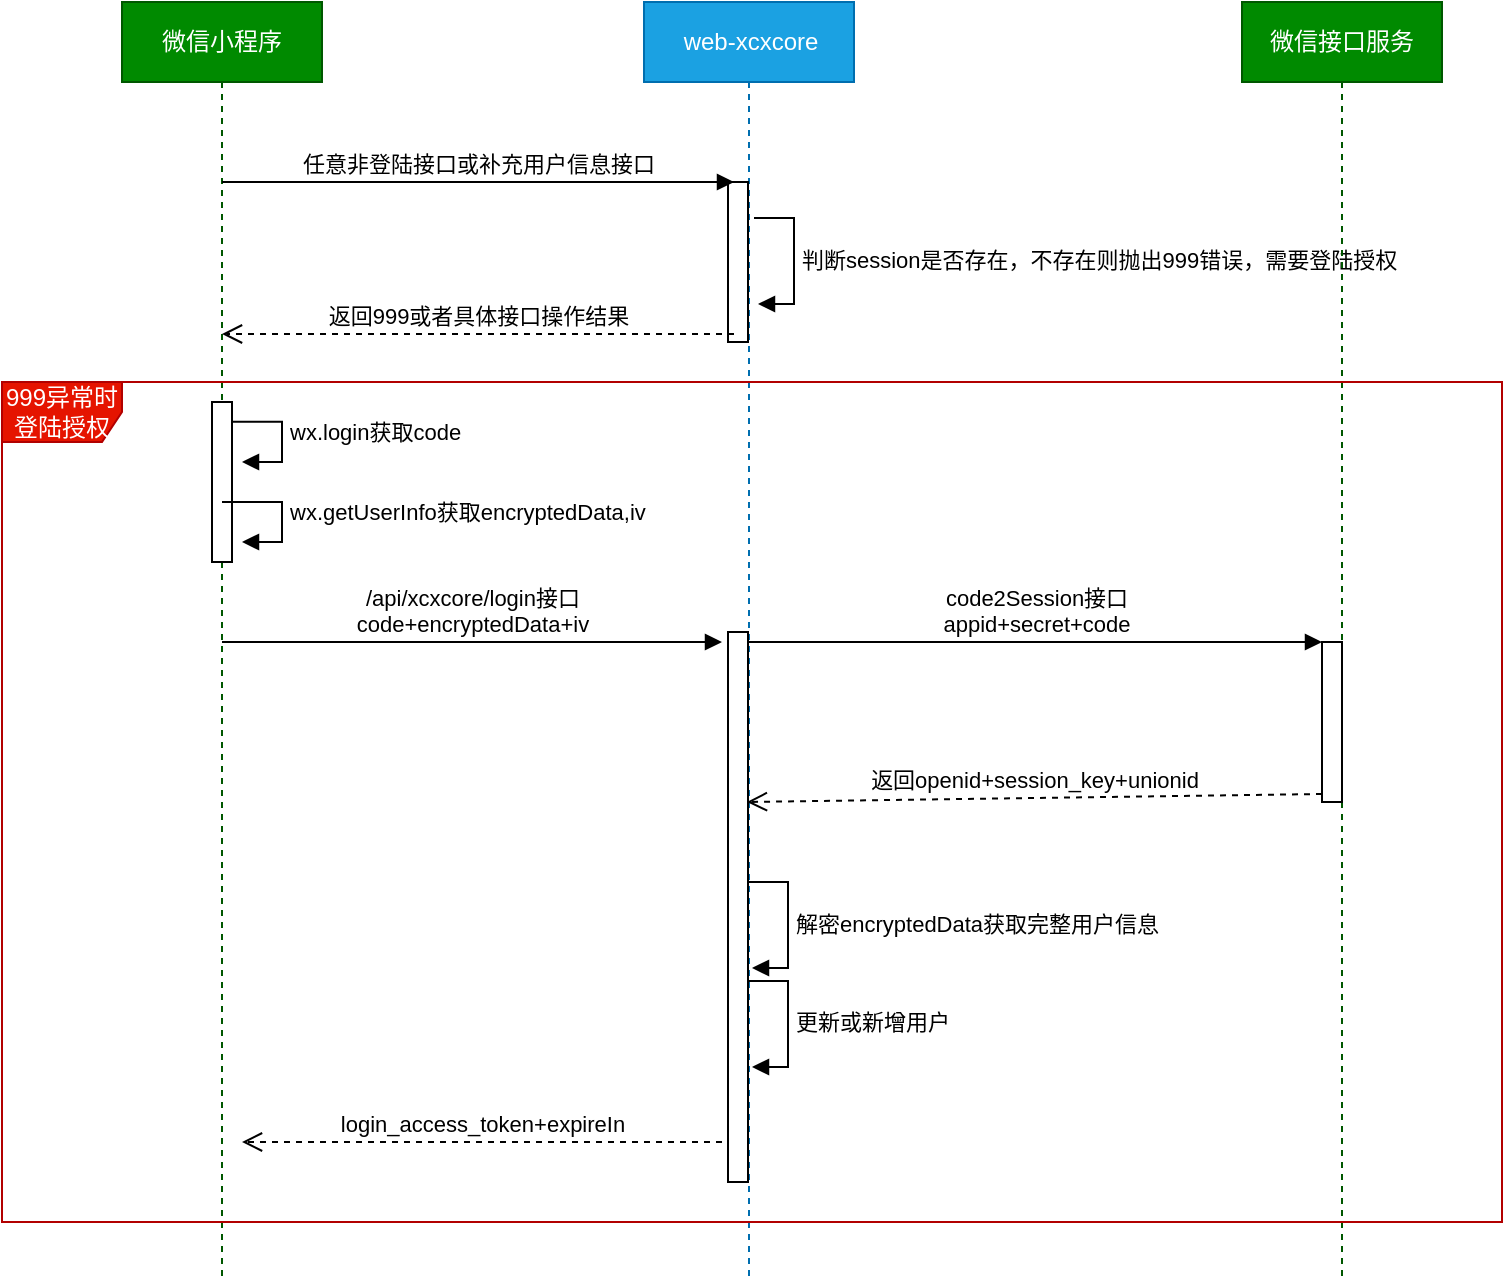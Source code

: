 <mxfile version="10.8.0" type="github"><diagram id="h-ftCqc_hA9Ab2UJXIiq" name="第 1 页"><mxGraphModel dx="1010" dy="587" grid="1" gridSize="10" guides="1" tooltips="1" connect="1" arrows="1" fold="1" page="1" pageScale="1" pageWidth="827" pageHeight="1169" math="0" shadow="0"><root><mxCell id="0"/><mxCell id="1" parent="0"/><mxCell id="wVync0fFD9KZl1udhr5a-1" value="微信小程序" style="shape=umlLifeline;perimeter=lifelinePerimeter;whiteSpace=wrap;html=1;container=1;collapsible=0;recursiveResize=0;outlineConnect=0;fillColor=#008a00;strokeColor=#005700;fontColor=#ffffff;" parent="1" vertex="1"><mxGeometry x="100" y="30" width="100" height="640" as="geometry"/></mxCell><mxCell id="wVync0fFD9KZl1udhr5a-33" value="wx.login获取code" style="edgeStyle=orthogonalEdgeStyle;html=1;align=left;spacingLeft=2;endArrow=block;rounded=0;entryX=1;entryY=0;exitX=0.5;exitY=0.328;exitDx=0;exitDy=0;exitPerimeter=0;" parent="wVync0fFD9KZl1udhr5a-1" source="wVync0fFD9KZl1udhr5a-1" edge="1"><mxGeometry relative="1" as="geometry"><mxPoint x="55" y="210" as="sourcePoint"/><Array as="points"><mxPoint x="80" y="210"/><mxPoint x="80" y="230"/></Array><mxPoint x="60" y="230" as="targetPoint"/></mxGeometry></mxCell><mxCell id="wVync0fFD9KZl1udhr5a-38" value="" style="html=1;points=[];perimeter=orthogonalPerimeter;" parent="wVync0fFD9KZl1udhr5a-1" vertex="1"><mxGeometry x="45" y="200" width="10" height="80" as="geometry"/></mxCell><mxCell id="wVync0fFD9KZl1udhr5a-36" value="&lt;div&gt;/api/xcxcore/login接口&lt;/div&gt;&lt;div&gt;code+encryptedData+iv&lt;/div&gt;" style="html=1;verticalAlign=bottom;endArrow=block;" parent="wVync0fFD9KZl1udhr5a-1" edge="1"><mxGeometry width="80" relative="1" as="geometry"><mxPoint x="50" y="320" as="sourcePoint"/><mxPoint x="300" y="320" as="targetPoint"/></mxGeometry></mxCell><mxCell id="wVync0fFD9KZl1udhr5a-2" value="web-xcxcore" style="html=1;points=[];perimeter=orthogonalPerimeter;shape=umlLifeline;participant=label;fontFamily=Helvetica;fontSize=12;fontColor=#ffffff;align=center;strokeColor=#006EAF;fillColor=#1ba1e2;recursiveResize=0;container=1;collapsible=0;" parent="1" vertex="1"><mxGeometry x="361" y="30" width="105" height="640" as="geometry"/></mxCell><mxCell id="wVync0fFD9KZl1udhr5a-31" value="判断session是否存在，不存在则抛出999错误，需要登陆授权" style="edgeStyle=orthogonalEdgeStyle;html=1;align=left;spacingLeft=2;endArrow=block;rounded=0;entryX=1.2;entryY=0.758;entryDx=0;entryDy=0;entryPerimeter=0;" parent="wVync0fFD9KZl1udhr5a-2" edge="1"><mxGeometry relative="1" as="geometry"><mxPoint x="55" y="108" as="sourcePoint"/><Array as="points"><mxPoint x="75" y="108"/><mxPoint x="75" y="151"/></Array><mxPoint x="57" y="151" as="targetPoint"/></mxGeometry></mxCell><mxCell id="wVync0fFD9KZl1udhr5a-37" value="" style="html=1;points=[];perimeter=orthogonalPerimeter;" parent="wVync0fFD9KZl1udhr5a-2" vertex="1"><mxGeometry x="42" y="90" width="10" height="80" as="geometry"/></mxCell><mxCell id="wVync0fFD9KZl1udhr5a-39" value="" style="html=1;points=[];perimeter=orthogonalPerimeter;" parent="wVync0fFD9KZl1udhr5a-2" vertex="1"><mxGeometry x="42" y="315" width="10" height="275" as="geometry"/></mxCell><mxCell id="wVync0fFD9KZl1udhr5a-6" value="微信接口服务" style="shape=umlLifeline;perimeter=lifelinePerimeter;whiteSpace=wrap;html=1;container=1;collapsible=0;recursiveResize=0;outlineConnect=0;fillColor=#008a00;strokeColor=#005700;fontColor=#ffffff;" parent="1" vertex="1"><mxGeometry x="660" y="30" width="100" height="640" as="geometry"/></mxCell><mxCell id="wVync0fFD9KZl1udhr5a-19" value="任意非登陆接口或补充用户信息接口" style="html=1;verticalAlign=bottom;endArrow=block;entryX=0;entryY=0;" parent="1" source="wVync0fFD9KZl1udhr5a-1" edge="1"><mxGeometry relative="1" as="geometry"><mxPoint x="338" y="120" as="sourcePoint"/><mxPoint x="406" y="120" as="targetPoint"/></mxGeometry></mxCell><mxCell id="wVync0fFD9KZl1udhr5a-20" value="返回999或者具体接口操作结果" style="html=1;verticalAlign=bottom;endArrow=open;dashed=1;endSize=8;exitX=0;exitY=0.95;" parent="1" target="wVync0fFD9KZl1udhr5a-1" edge="1"><mxGeometry relative="1" as="geometry"><mxPoint x="338" y="196" as="targetPoint"/><mxPoint x="406" y="196" as="sourcePoint"/></mxGeometry></mxCell><mxCell id="wVync0fFD9KZl1udhr5a-35" value="wx.getUserInfo获取encryptedData,iv" style="edgeStyle=orthogonalEdgeStyle;html=1;align=left;spacingLeft=2;endArrow=block;rounded=0;entryX=1;entryY=0;" parent="1" edge="1"><mxGeometry relative="1" as="geometry"><mxPoint x="150" y="280" as="sourcePoint"/><Array as="points"><mxPoint x="180" y="280"/><mxPoint x="180" y="300"/></Array><mxPoint x="160" y="300" as="targetPoint"/></mxGeometry></mxCell><mxCell id="wVync0fFD9KZl1udhr5a-40" value="login_access_token+expireIn" style="html=1;verticalAlign=bottom;endArrow=open;dashed=1;endSize=8;" parent="1" edge="1"><mxGeometry relative="1" as="geometry"><mxPoint x="400" y="600" as="sourcePoint"/><mxPoint x="160" y="600" as="targetPoint"/><Array as="points"/></mxGeometry></mxCell><mxCell id="wVync0fFD9KZl1udhr5a-43" value="" style="html=1;points=[];perimeter=orthogonalPerimeter;" parent="1" vertex="1"><mxGeometry x="700" y="350" width="10" height="80" as="geometry"/></mxCell><mxCell id="wVync0fFD9KZl1udhr5a-44" value="&lt;div&gt;code2Session接口&lt;/div&gt;&lt;div&gt;appid+secret+code&lt;/div&gt;" style="html=1;verticalAlign=bottom;endArrow=block;entryX=0;entryY=0;" parent="1" source="wVync0fFD9KZl1udhr5a-39" target="wVync0fFD9KZl1udhr5a-43" edge="1"><mxGeometry relative="1" as="geometry"><mxPoint x="630" y="350" as="sourcePoint"/></mxGeometry></mxCell><mxCell id="wVync0fFD9KZl1udhr5a-45" value="返回openid+session_key+unionid" style="html=1;verticalAlign=bottom;endArrow=open;dashed=1;endSize=8;exitX=0;exitY=0.95;entryX=0.49;entryY=0.625;entryDx=0;entryDy=0;entryPerimeter=0;" parent="1" source="wVync0fFD9KZl1udhr5a-43" target="wVync0fFD9KZl1udhr5a-2" edge="1"><mxGeometry relative="1" as="geometry"><mxPoint x="630" y="426" as="targetPoint"/></mxGeometry></mxCell><mxCell id="wVync0fFD9KZl1udhr5a-48" value="更新或新增用户&lt;br&gt;" style="edgeStyle=orthogonalEdgeStyle;html=1;align=left;spacingLeft=2;endArrow=block;rounded=0;entryX=1.2;entryY=0.758;entryDx=0;entryDy=0;entryPerimeter=0;" parent="1" edge="1"><mxGeometry relative="1" as="geometry"><mxPoint x="413" y="519.5" as="sourcePoint"/><Array as="points"><mxPoint x="433" y="519.5"/><mxPoint x="433" y="562.5"/></Array><mxPoint x="415" y="562.5" as="targetPoint"/></mxGeometry></mxCell><mxCell id="wVync0fFD9KZl1udhr5a-49" value="解密&lt;span&gt;encryptedData获取完整用户信息&lt;/span&gt;" style="edgeStyle=orthogonalEdgeStyle;html=1;align=left;spacingLeft=2;endArrow=block;rounded=0;entryX=1.2;entryY=0.758;entryDx=0;entryDy=0;entryPerimeter=0;" parent="1" edge="1"><mxGeometry relative="1" as="geometry"><mxPoint x="413" y="470" as="sourcePoint"/><Array as="points"><mxPoint x="433" y="469.5"/><mxPoint x="433" y="512.5"/></Array><mxPoint x="415" y="513" as="targetPoint"/></mxGeometry></mxCell><mxCell id="wVync0fFD9KZl1udhr5a-56" value="999异常时登陆授权" style="shape=umlFrame;whiteSpace=wrap;html=1;fillColor=#e51400;strokeColor=#B20000;fontColor=#ffffff;" parent="1" vertex="1"><mxGeometry x="40" y="220" width="750" height="420" as="geometry"/></mxCell></root></mxGraphModel></diagram></mxfile>